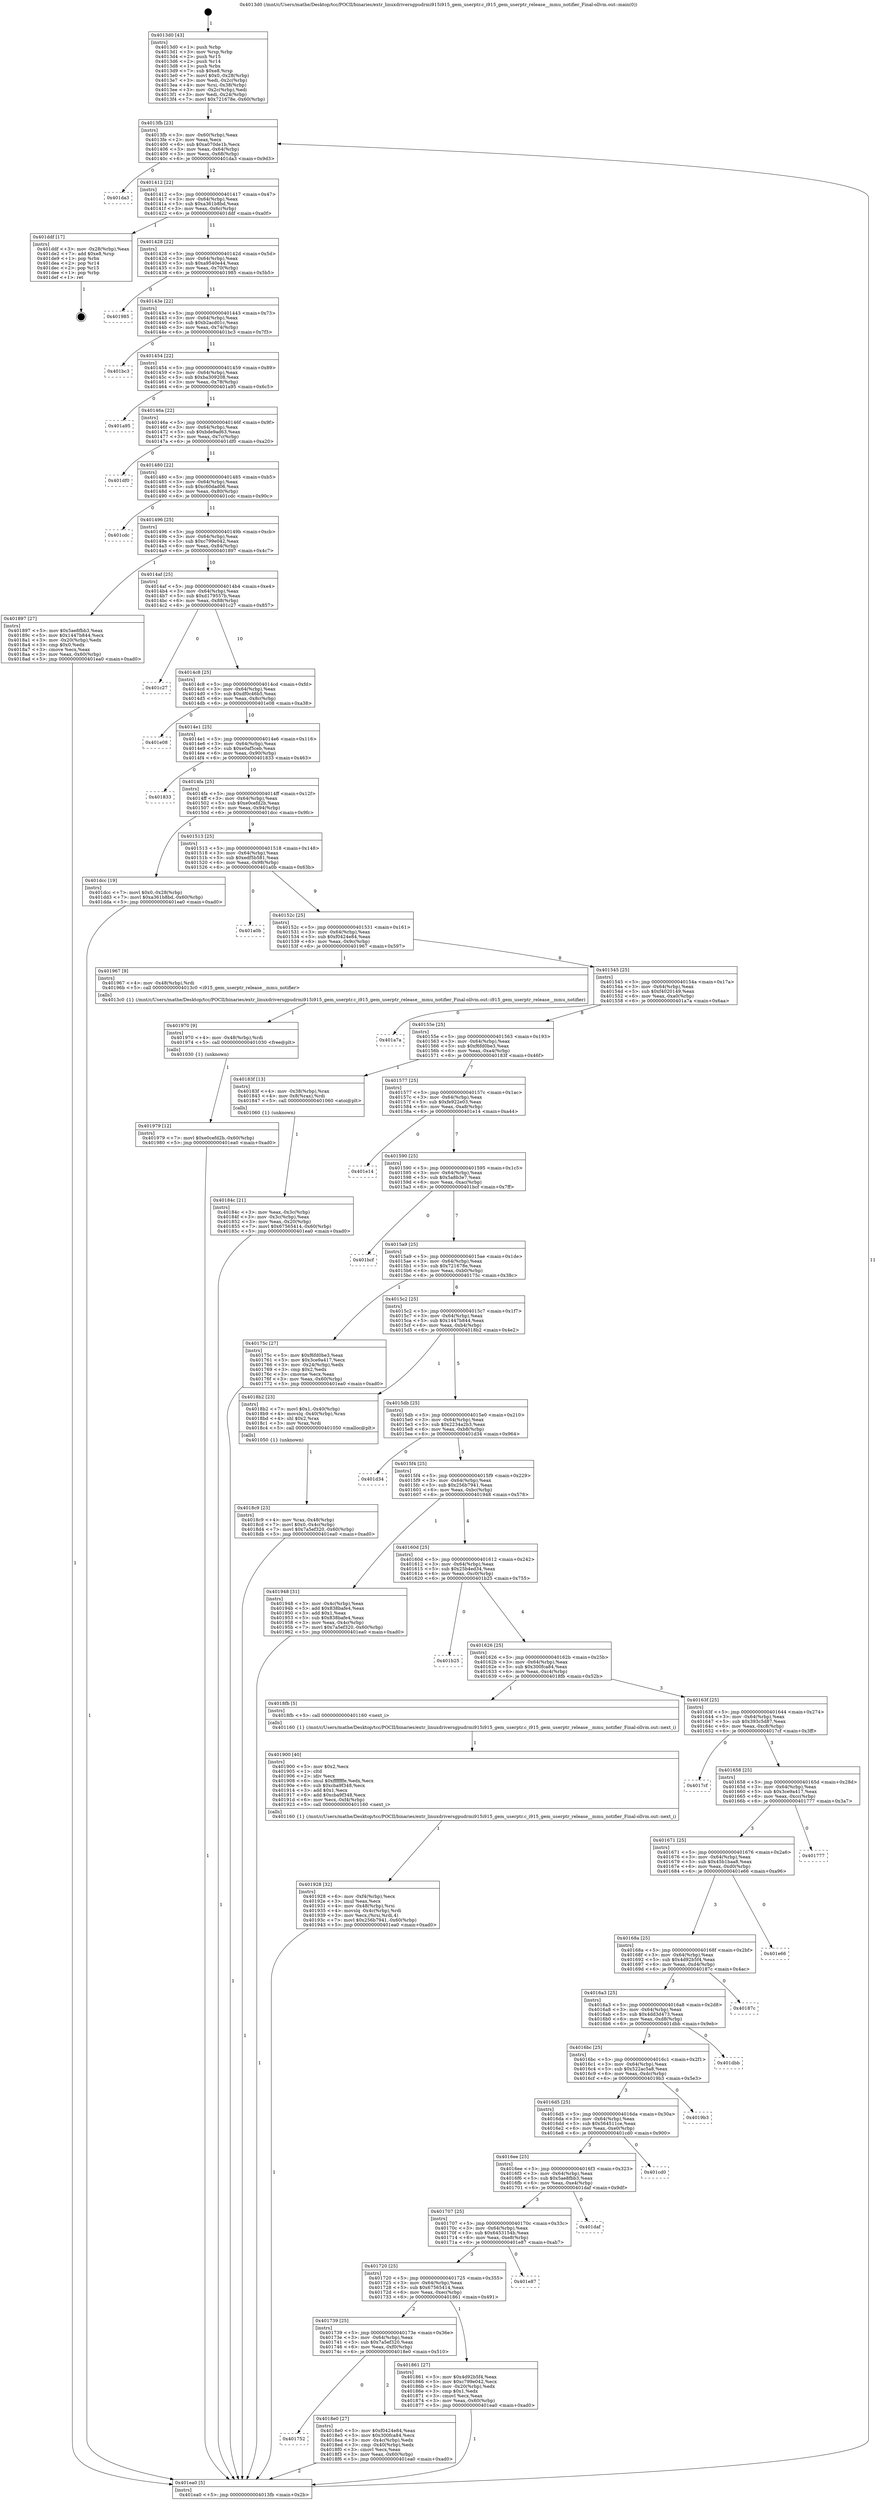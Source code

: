 digraph "0x4013d0" {
  label = "0x4013d0 (/mnt/c/Users/mathe/Desktop/tcc/POCII/binaries/extr_linuxdriversgpudrmi915i915_gem_userptr.c_i915_gem_userptr_release__mmu_notifier_Final-ollvm.out::main(0))"
  labelloc = "t"
  node[shape=record]

  Entry [label="",width=0.3,height=0.3,shape=circle,fillcolor=black,style=filled]
  "0x4013fb" [label="{
     0x4013fb [23]\l
     | [instrs]\l
     &nbsp;&nbsp;0x4013fb \<+3\>: mov -0x60(%rbp),%eax\l
     &nbsp;&nbsp;0x4013fe \<+2\>: mov %eax,%ecx\l
     &nbsp;&nbsp;0x401400 \<+6\>: sub $0xa070de1b,%ecx\l
     &nbsp;&nbsp;0x401406 \<+3\>: mov %eax,-0x64(%rbp)\l
     &nbsp;&nbsp;0x401409 \<+3\>: mov %ecx,-0x68(%rbp)\l
     &nbsp;&nbsp;0x40140c \<+6\>: je 0000000000401da3 \<main+0x9d3\>\l
  }"]
  "0x401da3" [label="{
     0x401da3\l
  }", style=dashed]
  "0x401412" [label="{
     0x401412 [22]\l
     | [instrs]\l
     &nbsp;&nbsp;0x401412 \<+5\>: jmp 0000000000401417 \<main+0x47\>\l
     &nbsp;&nbsp;0x401417 \<+3\>: mov -0x64(%rbp),%eax\l
     &nbsp;&nbsp;0x40141a \<+5\>: sub $0xa361b8bd,%eax\l
     &nbsp;&nbsp;0x40141f \<+3\>: mov %eax,-0x6c(%rbp)\l
     &nbsp;&nbsp;0x401422 \<+6\>: je 0000000000401ddf \<main+0xa0f\>\l
  }"]
  Exit [label="",width=0.3,height=0.3,shape=circle,fillcolor=black,style=filled,peripheries=2]
  "0x401ddf" [label="{
     0x401ddf [17]\l
     | [instrs]\l
     &nbsp;&nbsp;0x401ddf \<+3\>: mov -0x28(%rbp),%eax\l
     &nbsp;&nbsp;0x401de2 \<+7\>: add $0xe8,%rsp\l
     &nbsp;&nbsp;0x401de9 \<+1\>: pop %rbx\l
     &nbsp;&nbsp;0x401dea \<+2\>: pop %r14\l
     &nbsp;&nbsp;0x401dec \<+2\>: pop %r15\l
     &nbsp;&nbsp;0x401dee \<+1\>: pop %rbp\l
     &nbsp;&nbsp;0x401def \<+1\>: ret\l
  }"]
  "0x401428" [label="{
     0x401428 [22]\l
     | [instrs]\l
     &nbsp;&nbsp;0x401428 \<+5\>: jmp 000000000040142d \<main+0x5d\>\l
     &nbsp;&nbsp;0x40142d \<+3\>: mov -0x64(%rbp),%eax\l
     &nbsp;&nbsp;0x401430 \<+5\>: sub $0xa9540e44,%eax\l
     &nbsp;&nbsp;0x401435 \<+3\>: mov %eax,-0x70(%rbp)\l
     &nbsp;&nbsp;0x401438 \<+6\>: je 0000000000401985 \<main+0x5b5\>\l
  }"]
  "0x401979" [label="{
     0x401979 [12]\l
     | [instrs]\l
     &nbsp;&nbsp;0x401979 \<+7\>: movl $0xe0cefd2b,-0x60(%rbp)\l
     &nbsp;&nbsp;0x401980 \<+5\>: jmp 0000000000401ea0 \<main+0xad0\>\l
  }"]
  "0x401985" [label="{
     0x401985\l
  }", style=dashed]
  "0x40143e" [label="{
     0x40143e [22]\l
     | [instrs]\l
     &nbsp;&nbsp;0x40143e \<+5\>: jmp 0000000000401443 \<main+0x73\>\l
     &nbsp;&nbsp;0x401443 \<+3\>: mov -0x64(%rbp),%eax\l
     &nbsp;&nbsp;0x401446 \<+5\>: sub $0xb2acd01c,%eax\l
     &nbsp;&nbsp;0x40144b \<+3\>: mov %eax,-0x74(%rbp)\l
     &nbsp;&nbsp;0x40144e \<+6\>: je 0000000000401bc3 \<main+0x7f3\>\l
  }"]
  "0x401970" [label="{
     0x401970 [9]\l
     | [instrs]\l
     &nbsp;&nbsp;0x401970 \<+4\>: mov -0x48(%rbp),%rdi\l
     &nbsp;&nbsp;0x401974 \<+5\>: call 0000000000401030 \<free@plt\>\l
     | [calls]\l
     &nbsp;&nbsp;0x401030 \{1\} (unknown)\l
  }"]
  "0x401bc3" [label="{
     0x401bc3\l
  }", style=dashed]
  "0x401454" [label="{
     0x401454 [22]\l
     | [instrs]\l
     &nbsp;&nbsp;0x401454 \<+5\>: jmp 0000000000401459 \<main+0x89\>\l
     &nbsp;&nbsp;0x401459 \<+3\>: mov -0x64(%rbp),%eax\l
     &nbsp;&nbsp;0x40145c \<+5\>: sub $0xba309208,%eax\l
     &nbsp;&nbsp;0x401461 \<+3\>: mov %eax,-0x78(%rbp)\l
     &nbsp;&nbsp;0x401464 \<+6\>: je 0000000000401a95 \<main+0x6c5\>\l
  }"]
  "0x401928" [label="{
     0x401928 [32]\l
     | [instrs]\l
     &nbsp;&nbsp;0x401928 \<+6\>: mov -0xf4(%rbp),%ecx\l
     &nbsp;&nbsp;0x40192e \<+3\>: imul %eax,%ecx\l
     &nbsp;&nbsp;0x401931 \<+4\>: mov -0x48(%rbp),%rsi\l
     &nbsp;&nbsp;0x401935 \<+4\>: movslq -0x4c(%rbp),%rdi\l
     &nbsp;&nbsp;0x401939 \<+3\>: mov %ecx,(%rsi,%rdi,4)\l
     &nbsp;&nbsp;0x40193c \<+7\>: movl $0x256b7941,-0x60(%rbp)\l
     &nbsp;&nbsp;0x401943 \<+5\>: jmp 0000000000401ea0 \<main+0xad0\>\l
  }"]
  "0x401a95" [label="{
     0x401a95\l
  }", style=dashed]
  "0x40146a" [label="{
     0x40146a [22]\l
     | [instrs]\l
     &nbsp;&nbsp;0x40146a \<+5\>: jmp 000000000040146f \<main+0x9f\>\l
     &nbsp;&nbsp;0x40146f \<+3\>: mov -0x64(%rbp),%eax\l
     &nbsp;&nbsp;0x401472 \<+5\>: sub $0xbde9ad63,%eax\l
     &nbsp;&nbsp;0x401477 \<+3\>: mov %eax,-0x7c(%rbp)\l
     &nbsp;&nbsp;0x40147a \<+6\>: je 0000000000401df0 \<main+0xa20\>\l
  }"]
  "0x401900" [label="{
     0x401900 [40]\l
     | [instrs]\l
     &nbsp;&nbsp;0x401900 \<+5\>: mov $0x2,%ecx\l
     &nbsp;&nbsp;0x401905 \<+1\>: cltd\l
     &nbsp;&nbsp;0x401906 \<+2\>: idiv %ecx\l
     &nbsp;&nbsp;0x401908 \<+6\>: imul $0xfffffffe,%edx,%ecx\l
     &nbsp;&nbsp;0x40190e \<+6\>: sub $0xcba9f348,%ecx\l
     &nbsp;&nbsp;0x401914 \<+3\>: add $0x1,%ecx\l
     &nbsp;&nbsp;0x401917 \<+6\>: add $0xcba9f348,%ecx\l
     &nbsp;&nbsp;0x40191d \<+6\>: mov %ecx,-0xf4(%rbp)\l
     &nbsp;&nbsp;0x401923 \<+5\>: call 0000000000401160 \<next_i\>\l
     | [calls]\l
     &nbsp;&nbsp;0x401160 \{1\} (/mnt/c/Users/mathe/Desktop/tcc/POCII/binaries/extr_linuxdriversgpudrmi915i915_gem_userptr.c_i915_gem_userptr_release__mmu_notifier_Final-ollvm.out::next_i)\l
  }"]
  "0x401df0" [label="{
     0x401df0\l
  }", style=dashed]
  "0x401480" [label="{
     0x401480 [22]\l
     | [instrs]\l
     &nbsp;&nbsp;0x401480 \<+5\>: jmp 0000000000401485 \<main+0xb5\>\l
     &nbsp;&nbsp;0x401485 \<+3\>: mov -0x64(%rbp),%eax\l
     &nbsp;&nbsp;0x401488 \<+5\>: sub $0xc60dad06,%eax\l
     &nbsp;&nbsp;0x40148d \<+3\>: mov %eax,-0x80(%rbp)\l
     &nbsp;&nbsp;0x401490 \<+6\>: je 0000000000401cdc \<main+0x90c\>\l
  }"]
  "0x401752" [label="{
     0x401752\l
  }", style=dashed]
  "0x401cdc" [label="{
     0x401cdc\l
  }", style=dashed]
  "0x401496" [label="{
     0x401496 [25]\l
     | [instrs]\l
     &nbsp;&nbsp;0x401496 \<+5\>: jmp 000000000040149b \<main+0xcb\>\l
     &nbsp;&nbsp;0x40149b \<+3\>: mov -0x64(%rbp),%eax\l
     &nbsp;&nbsp;0x40149e \<+5\>: sub $0xc799e042,%eax\l
     &nbsp;&nbsp;0x4014a3 \<+6\>: mov %eax,-0x84(%rbp)\l
     &nbsp;&nbsp;0x4014a9 \<+6\>: je 0000000000401897 \<main+0x4c7\>\l
  }"]
  "0x4018e0" [label="{
     0x4018e0 [27]\l
     | [instrs]\l
     &nbsp;&nbsp;0x4018e0 \<+5\>: mov $0xf0424e84,%eax\l
     &nbsp;&nbsp;0x4018e5 \<+5\>: mov $0x300fca84,%ecx\l
     &nbsp;&nbsp;0x4018ea \<+3\>: mov -0x4c(%rbp),%edx\l
     &nbsp;&nbsp;0x4018ed \<+3\>: cmp -0x40(%rbp),%edx\l
     &nbsp;&nbsp;0x4018f0 \<+3\>: cmovl %ecx,%eax\l
     &nbsp;&nbsp;0x4018f3 \<+3\>: mov %eax,-0x60(%rbp)\l
     &nbsp;&nbsp;0x4018f6 \<+5\>: jmp 0000000000401ea0 \<main+0xad0\>\l
  }"]
  "0x401897" [label="{
     0x401897 [27]\l
     | [instrs]\l
     &nbsp;&nbsp;0x401897 \<+5\>: mov $0x5ae8fbb3,%eax\l
     &nbsp;&nbsp;0x40189c \<+5\>: mov $0x1447b844,%ecx\l
     &nbsp;&nbsp;0x4018a1 \<+3\>: mov -0x20(%rbp),%edx\l
     &nbsp;&nbsp;0x4018a4 \<+3\>: cmp $0x0,%edx\l
     &nbsp;&nbsp;0x4018a7 \<+3\>: cmove %ecx,%eax\l
     &nbsp;&nbsp;0x4018aa \<+3\>: mov %eax,-0x60(%rbp)\l
     &nbsp;&nbsp;0x4018ad \<+5\>: jmp 0000000000401ea0 \<main+0xad0\>\l
  }"]
  "0x4014af" [label="{
     0x4014af [25]\l
     | [instrs]\l
     &nbsp;&nbsp;0x4014af \<+5\>: jmp 00000000004014b4 \<main+0xe4\>\l
     &nbsp;&nbsp;0x4014b4 \<+3\>: mov -0x64(%rbp),%eax\l
     &nbsp;&nbsp;0x4014b7 \<+5\>: sub $0xd179557b,%eax\l
     &nbsp;&nbsp;0x4014bc \<+6\>: mov %eax,-0x88(%rbp)\l
     &nbsp;&nbsp;0x4014c2 \<+6\>: je 0000000000401c27 \<main+0x857\>\l
  }"]
  "0x4018c9" [label="{
     0x4018c9 [23]\l
     | [instrs]\l
     &nbsp;&nbsp;0x4018c9 \<+4\>: mov %rax,-0x48(%rbp)\l
     &nbsp;&nbsp;0x4018cd \<+7\>: movl $0x0,-0x4c(%rbp)\l
     &nbsp;&nbsp;0x4018d4 \<+7\>: movl $0x7a5ef320,-0x60(%rbp)\l
     &nbsp;&nbsp;0x4018db \<+5\>: jmp 0000000000401ea0 \<main+0xad0\>\l
  }"]
  "0x401c27" [label="{
     0x401c27\l
  }", style=dashed]
  "0x4014c8" [label="{
     0x4014c8 [25]\l
     | [instrs]\l
     &nbsp;&nbsp;0x4014c8 \<+5\>: jmp 00000000004014cd \<main+0xfd\>\l
     &nbsp;&nbsp;0x4014cd \<+3\>: mov -0x64(%rbp),%eax\l
     &nbsp;&nbsp;0x4014d0 \<+5\>: sub $0xdf0c46b5,%eax\l
     &nbsp;&nbsp;0x4014d5 \<+6\>: mov %eax,-0x8c(%rbp)\l
     &nbsp;&nbsp;0x4014db \<+6\>: je 0000000000401e08 \<main+0xa38\>\l
  }"]
  "0x401739" [label="{
     0x401739 [25]\l
     | [instrs]\l
     &nbsp;&nbsp;0x401739 \<+5\>: jmp 000000000040173e \<main+0x36e\>\l
     &nbsp;&nbsp;0x40173e \<+3\>: mov -0x64(%rbp),%eax\l
     &nbsp;&nbsp;0x401741 \<+5\>: sub $0x7a5ef320,%eax\l
     &nbsp;&nbsp;0x401746 \<+6\>: mov %eax,-0xf0(%rbp)\l
     &nbsp;&nbsp;0x40174c \<+6\>: je 00000000004018e0 \<main+0x510\>\l
  }"]
  "0x401e08" [label="{
     0x401e08\l
  }", style=dashed]
  "0x4014e1" [label="{
     0x4014e1 [25]\l
     | [instrs]\l
     &nbsp;&nbsp;0x4014e1 \<+5\>: jmp 00000000004014e6 \<main+0x116\>\l
     &nbsp;&nbsp;0x4014e6 \<+3\>: mov -0x64(%rbp),%eax\l
     &nbsp;&nbsp;0x4014e9 \<+5\>: sub $0xe0af5ceb,%eax\l
     &nbsp;&nbsp;0x4014ee \<+6\>: mov %eax,-0x90(%rbp)\l
     &nbsp;&nbsp;0x4014f4 \<+6\>: je 0000000000401833 \<main+0x463\>\l
  }"]
  "0x401861" [label="{
     0x401861 [27]\l
     | [instrs]\l
     &nbsp;&nbsp;0x401861 \<+5\>: mov $0x4d92b5f4,%eax\l
     &nbsp;&nbsp;0x401866 \<+5\>: mov $0xc799e042,%ecx\l
     &nbsp;&nbsp;0x40186b \<+3\>: mov -0x20(%rbp),%edx\l
     &nbsp;&nbsp;0x40186e \<+3\>: cmp $0x1,%edx\l
     &nbsp;&nbsp;0x401871 \<+3\>: cmovl %ecx,%eax\l
     &nbsp;&nbsp;0x401874 \<+3\>: mov %eax,-0x60(%rbp)\l
     &nbsp;&nbsp;0x401877 \<+5\>: jmp 0000000000401ea0 \<main+0xad0\>\l
  }"]
  "0x401833" [label="{
     0x401833\l
  }", style=dashed]
  "0x4014fa" [label="{
     0x4014fa [25]\l
     | [instrs]\l
     &nbsp;&nbsp;0x4014fa \<+5\>: jmp 00000000004014ff \<main+0x12f\>\l
     &nbsp;&nbsp;0x4014ff \<+3\>: mov -0x64(%rbp),%eax\l
     &nbsp;&nbsp;0x401502 \<+5\>: sub $0xe0cefd2b,%eax\l
     &nbsp;&nbsp;0x401507 \<+6\>: mov %eax,-0x94(%rbp)\l
     &nbsp;&nbsp;0x40150d \<+6\>: je 0000000000401dcc \<main+0x9fc\>\l
  }"]
  "0x401720" [label="{
     0x401720 [25]\l
     | [instrs]\l
     &nbsp;&nbsp;0x401720 \<+5\>: jmp 0000000000401725 \<main+0x355\>\l
     &nbsp;&nbsp;0x401725 \<+3\>: mov -0x64(%rbp),%eax\l
     &nbsp;&nbsp;0x401728 \<+5\>: sub $0x67565414,%eax\l
     &nbsp;&nbsp;0x40172d \<+6\>: mov %eax,-0xec(%rbp)\l
     &nbsp;&nbsp;0x401733 \<+6\>: je 0000000000401861 \<main+0x491\>\l
  }"]
  "0x401dcc" [label="{
     0x401dcc [19]\l
     | [instrs]\l
     &nbsp;&nbsp;0x401dcc \<+7\>: movl $0x0,-0x28(%rbp)\l
     &nbsp;&nbsp;0x401dd3 \<+7\>: movl $0xa361b8bd,-0x60(%rbp)\l
     &nbsp;&nbsp;0x401dda \<+5\>: jmp 0000000000401ea0 \<main+0xad0\>\l
  }"]
  "0x401513" [label="{
     0x401513 [25]\l
     | [instrs]\l
     &nbsp;&nbsp;0x401513 \<+5\>: jmp 0000000000401518 \<main+0x148\>\l
     &nbsp;&nbsp;0x401518 \<+3\>: mov -0x64(%rbp),%eax\l
     &nbsp;&nbsp;0x40151b \<+5\>: sub $0xedf5b581,%eax\l
     &nbsp;&nbsp;0x401520 \<+6\>: mov %eax,-0x98(%rbp)\l
     &nbsp;&nbsp;0x401526 \<+6\>: je 0000000000401a0b \<main+0x63b\>\l
  }"]
  "0x401e87" [label="{
     0x401e87\l
  }", style=dashed]
  "0x401a0b" [label="{
     0x401a0b\l
  }", style=dashed]
  "0x40152c" [label="{
     0x40152c [25]\l
     | [instrs]\l
     &nbsp;&nbsp;0x40152c \<+5\>: jmp 0000000000401531 \<main+0x161\>\l
     &nbsp;&nbsp;0x401531 \<+3\>: mov -0x64(%rbp),%eax\l
     &nbsp;&nbsp;0x401534 \<+5\>: sub $0xf0424e84,%eax\l
     &nbsp;&nbsp;0x401539 \<+6\>: mov %eax,-0x9c(%rbp)\l
     &nbsp;&nbsp;0x40153f \<+6\>: je 0000000000401967 \<main+0x597\>\l
  }"]
  "0x401707" [label="{
     0x401707 [25]\l
     | [instrs]\l
     &nbsp;&nbsp;0x401707 \<+5\>: jmp 000000000040170c \<main+0x33c\>\l
     &nbsp;&nbsp;0x40170c \<+3\>: mov -0x64(%rbp),%eax\l
     &nbsp;&nbsp;0x40170f \<+5\>: sub $0x6453154b,%eax\l
     &nbsp;&nbsp;0x401714 \<+6\>: mov %eax,-0xe8(%rbp)\l
     &nbsp;&nbsp;0x40171a \<+6\>: je 0000000000401e87 \<main+0xab7\>\l
  }"]
  "0x401967" [label="{
     0x401967 [9]\l
     | [instrs]\l
     &nbsp;&nbsp;0x401967 \<+4\>: mov -0x48(%rbp),%rdi\l
     &nbsp;&nbsp;0x40196b \<+5\>: call 00000000004013c0 \<i915_gem_userptr_release__mmu_notifier\>\l
     | [calls]\l
     &nbsp;&nbsp;0x4013c0 \{1\} (/mnt/c/Users/mathe/Desktop/tcc/POCII/binaries/extr_linuxdriversgpudrmi915i915_gem_userptr.c_i915_gem_userptr_release__mmu_notifier_Final-ollvm.out::i915_gem_userptr_release__mmu_notifier)\l
  }"]
  "0x401545" [label="{
     0x401545 [25]\l
     | [instrs]\l
     &nbsp;&nbsp;0x401545 \<+5\>: jmp 000000000040154a \<main+0x17a\>\l
     &nbsp;&nbsp;0x40154a \<+3\>: mov -0x64(%rbp),%eax\l
     &nbsp;&nbsp;0x40154d \<+5\>: sub $0xf4020149,%eax\l
     &nbsp;&nbsp;0x401552 \<+6\>: mov %eax,-0xa0(%rbp)\l
     &nbsp;&nbsp;0x401558 \<+6\>: je 0000000000401a7a \<main+0x6aa\>\l
  }"]
  "0x401daf" [label="{
     0x401daf\l
  }", style=dashed]
  "0x401a7a" [label="{
     0x401a7a\l
  }", style=dashed]
  "0x40155e" [label="{
     0x40155e [25]\l
     | [instrs]\l
     &nbsp;&nbsp;0x40155e \<+5\>: jmp 0000000000401563 \<main+0x193\>\l
     &nbsp;&nbsp;0x401563 \<+3\>: mov -0x64(%rbp),%eax\l
     &nbsp;&nbsp;0x401566 \<+5\>: sub $0xf6fd0be3,%eax\l
     &nbsp;&nbsp;0x40156b \<+6\>: mov %eax,-0xa4(%rbp)\l
     &nbsp;&nbsp;0x401571 \<+6\>: je 000000000040183f \<main+0x46f\>\l
  }"]
  "0x4016ee" [label="{
     0x4016ee [25]\l
     | [instrs]\l
     &nbsp;&nbsp;0x4016ee \<+5\>: jmp 00000000004016f3 \<main+0x323\>\l
     &nbsp;&nbsp;0x4016f3 \<+3\>: mov -0x64(%rbp),%eax\l
     &nbsp;&nbsp;0x4016f6 \<+5\>: sub $0x5ae8fbb3,%eax\l
     &nbsp;&nbsp;0x4016fb \<+6\>: mov %eax,-0xe4(%rbp)\l
     &nbsp;&nbsp;0x401701 \<+6\>: je 0000000000401daf \<main+0x9df\>\l
  }"]
  "0x40183f" [label="{
     0x40183f [13]\l
     | [instrs]\l
     &nbsp;&nbsp;0x40183f \<+4\>: mov -0x38(%rbp),%rax\l
     &nbsp;&nbsp;0x401843 \<+4\>: mov 0x8(%rax),%rdi\l
     &nbsp;&nbsp;0x401847 \<+5\>: call 0000000000401060 \<atoi@plt\>\l
     | [calls]\l
     &nbsp;&nbsp;0x401060 \{1\} (unknown)\l
  }"]
  "0x401577" [label="{
     0x401577 [25]\l
     | [instrs]\l
     &nbsp;&nbsp;0x401577 \<+5\>: jmp 000000000040157c \<main+0x1ac\>\l
     &nbsp;&nbsp;0x40157c \<+3\>: mov -0x64(%rbp),%eax\l
     &nbsp;&nbsp;0x40157f \<+5\>: sub $0xfe922e03,%eax\l
     &nbsp;&nbsp;0x401584 \<+6\>: mov %eax,-0xa8(%rbp)\l
     &nbsp;&nbsp;0x40158a \<+6\>: je 0000000000401e14 \<main+0xa44\>\l
  }"]
  "0x401cd0" [label="{
     0x401cd0\l
  }", style=dashed]
  "0x401e14" [label="{
     0x401e14\l
  }", style=dashed]
  "0x401590" [label="{
     0x401590 [25]\l
     | [instrs]\l
     &nbsp;&nbsp;0x401590 \<+5\>: jmp 0000000000401595 \<main+0x1c5\>\l
     &nbsp;&nbsp;0x401595 \<+3\>: mov -0x64(%rbp),%eax\l
     &nbsp;&nbsp;0x401598 \<+5\>: sub $0x5a8b3e7,%eax\l
     &nbsp;&nbsp;0x40159d \<+6\>: mov %eax,-0xac(%rbp)\l
     &nbsp;&nbsp;0x4015a3 \<+6\>: je 0000000000401bcf \<main+0x7ff\>\l
  }"]
  "0x4016d5" [label="{
     0x4016d5 [25]\l
     | [instrs]\l
     &nbsp;&nbsp;0x4016d5 \<+5\>: jmp 00000000004016da \<main+0x30a\>\l
     &nbsp;&nbsp;0x4016da \<+3\>: mov -0x64(%rbp),%eax\l
     &nbsp;&nbsp;0x4016dd \<+5\>: sub $0x564511ce,%eax\l
     &nbsp;&nbsp;0x4016e2 \<+6\>: mov %eax,-0xe0(%rbp)\l
     &nbsp;&nbsp;0x4016e8 \<+6\>: je 0000000000401cd0 \<main+0x900\>\l
  }"]
  "0x401bcf" [label="{
     0x401bcf\l
  }", style=dashed]
  "0x4015a9" [label="{
     0x4015a9 [25]\l
     | [instrs]\l
     &nbsp;&nbsp;0x4015a9 \<+5\>: jmp 00000000004015ae \<main+0x1de\>\l
     &nbsp;&nbsp;0x4015ae \<+3\>: mov -0x64(%rbp),%eax\l
     &nbsp;&nbsp;0x4015b1 \<+5\>: sub $0x721678e,%eax\l
     &nbsp;&nbsp;0x4015b6 \<+6\>: mov %eax,-0xb0(%rbp)\l
     &nbsp;&nbsp;0x4015bc \<+6\>: je 000000000040175c \<main+0x38c\>\l
  }"]
  "0x4019b3" [label="{
     0x4019b3\l
  }", style=dashed]
  "0x40175c" [label="{
     0x40175c [27]\l
     | [instrs]\l
     &nbsp;&nbsp;0x40175c \<+5\>: mov $0xf6fd0be3,%eax\l
     &nbsp;&nbsp;0x401761 \<+5\>: mov $0x3ce9a417,%ecx\l
     &nbsp;&nbsp;0x401766 \<+3\>: mov -0x24(%rbp),%edx\l
     &nbsp;&nbsp;0x401769 \<+3\>: cmp $0x2,%edx\l
     &nbsp;&nbsp;0x40176c \<+3\>: cmovne %ecx,%eax\l
     &nbsp;&nbsp;0x40176f \<+3\>: mov %eax,-0x60(%rbp)\l
     &nbsp;&nbsp;0x401772 \<+5\>: jmp 0000000000401ea0 \<main+0xad0\>\l
  }"]
  "0x4015c2" [label="{
     0x4015c2 [25]\l
     | [instrs]\l
     &nbsp;&nbsp;0x4015c2 \<+5\>: jmp 00000000004015c7 \<main+0x1f7\>\l
     &nbsp;&nbsp;0x4015c7 \<+3\>: mov -0x64(%rbp),%eax\l
     &nbsp;&nbsp;0x4015ca \<+5\>: sub $0x1447b844,%eax\l
     &nbsp;&nbsp;0x4015cf \<+6\>: mov %eax,-0xb4(%rbp)\l
     &nbsp;&nbsp;0x4015d5 \<+6\>: je 00000000004018b2 \<main+0x4e2\>\l
  }"]
  "0x401ea0" [label="{
     0x401ea0 [5]\l
     | [instrs]\l
     &nbsp;&nbsp;0x401ea0 \<+5\>: jmp 00000000004013fb \<main+0x2b\>\l
  }"]
  "0x4013d0" [label="{
     0x4013d0 [43]\l
     | [instrs]\l
     &nbsp;&nbsp;0x4013d0 \<+1\>: push %rbp\l
     &nbsp;&nbsp;0x4013d1 \<+3\>: mov %rsp,%rbp\l
     &nbsp;&nbsp;0x4013d4 \<+2\>: push %r15\l
     &nbsp;&nbsp;0x4013d6 \<+2\>: push %r14\l
     &nbsp;&nbsp;0x4013d8 \<+1\>: push %rbx\l
     &nbsp;&nbsp;0x4013d9 \<+7\>: sub $0xe8,%rsp\l
     &nbsp;&nbsp;0x4013e0 \<+7\>: movl $0x0,-0x28(%rbp)\l
     &nbsp;&nbsp;0x4013e7 \<+3\>: mov %edi,-0x2c(%rbp)\l
     &nbsp;&nbsp;0x4013ea \<+4\>: mov %rsi,-0x38(%rbp)\l
     &nbsp;&nbsp;0x4013ee \<+3\>: mov -0x2c(%rbp),%edi\l
     &nbsp;&nbsp;0x4013f1 \<+3\>: mov %edi,-0x24(%rbp)\l
     &nbsp;&nbsp;0x4013f4 \<+7\>: movl $0x721678e,-0x60(%rbp)\l
  }"]
  "0x40184c" [label="{
     0x40184c [21]\l
     | [instrs]\l
     &nbsp;&nbsp;0x40184c \<+3\>: mov %eax,-0x3c(%rbp)\l
     &nbsp;&nbsp;0x40184f \<+3\>: mov -0x3c(%rbp),%eax\l
     &nbsp;&nbsp;0x401852 \<+3\>: mov %eax,-0x20(%rbp)\l
     &nbsp;&nbsp;0x401855 \<+7\>: movl $0x67565414,-0x60(%rbp)\l
     &nbsp;&nbsp;0x40185c \<+5\>: jmp 0000000000401ea0 \<main+0xad0\>\l
  }"]
  "0x4016bc" [label="{
     0x4016bc [25]\l
     | [instrs]\l
     &nbsp;&nbsp;0x4016bc \<+5\>: jmp 00000000004016c1 \<main+0x2f1\>\l
     &nbsp;&nbsp;0x4016c1 \<+3\>: mov -0x64(%rbp),%eax\l
     &nbsp;&nbsp;0x4016c4 \<+5\>: sub $0x522ac5a8,%eax\l
     &nbsp;&nbsp;0x4016c9 \<+6\>: mov %eax,-0xdc(%rbp)\l
     &nbsp;&nbsp;0x4016cf \<+6\>: je 00000000004019b3 \<main+0x5e3\>\l
  }"]
  "0x4018b2" [label="{
     0x4018b2 [23]\l
     | [instrs]\l
     &nbsp;&nbsp;0x4018b2 \<+7\>: movl $0x1,-0x40(%rbp)\l
     &nbsp;&nbsp;0x4018b9 \<+4\>: movslq -0x40(%rbp),%rax\l
     &nbsp;&nbsp;0x4018bd \<+4\>: shl $0x2,%rax\l
     &nbsp;&nbsp;0x4018c1 \<+3\>: mov %rax,%rdi\l
     &nbsp;&nbsp;0x4018c4 \<+5\>: call 0000000000401050 \<malloc@plt\>\l
     | [calls]\l
     &nbsp;&nbsp;0x401050 \{1\} (unknown)\l
  }"]
  "0x4015db" [label="{
     0x4015db [25]\l
     | [instrs]\l
     &nbsp;&nbsp;0x4015db \<+5\>: jmp 00000000004015e0 \<main+0x210\>\l
     &nbsp;&nbsp;0x4015e0 \<+3\>: mov -0x64(%rbp),%eax\l
     &nbsp;&nbsp;0x4015e3 \<+5\>: sub $0x2234a2b3,%eax\l
     &nbsp;&nbsp;0x4015e8 \<+6\>: mov %eax,-0xb8(%rbp)\l
     &nbsp;&nbsp;0x4015ee \<+6\>: je 0000000000401d34 \<main+0x964\>\l
  }"]
  "0x401dbb" [label="{
     0x401dbb\l
  }", style=dashed]
  "0x401d34" [label="{
     0x401d34\l
  }", style=dashed]
  "0x4015f4" [label="{
     0x4015f4 [25]\l
     | [instrs]\l
     &nbsp;&nbsp;0x4015f4 \<+5\>: jmp 00000000004015f9 \<main+0x229\>\l
     &nbsp;&nbsp;0x4015f9 \<+3\>: mov -0x64(%rbp),%eax\l
     &nbsp;&nbsp;0x4015fc \<+5\>: sub $0x256b7941,%eax\l
     &nbsp;&nbsp;0x401601 \<+6\>: mov %eax,-0xbc(%rbp)\l
     &nbsp;&nbsp;0x401607 \<+6\>: je 0000000000401948 \<main+0x578\>\l
  }"]
  "0x4016a3" [label="{
     0x4016a3 [25]\l
     | [instrs]\l
     &nbsp;&nbsp;0x4016a3 \<+5\>: jmp 00000000004016a8 \<main+0x2d8\>\l
     &nbsp;&nbsp;0x4016a8 \<+3\>: mov -0x64(%rbp),%eax\l
     &nbsp;&nbsp;0x4016ab \<+5\>: sub $0x4dd3d473,%eax\l
     &nbsp;&nbsp;0x4016b0 \<+6\>: mov %eax,-0xd8(%rbp)\l
     &nbsp;&nbsp;0x4016b6 \<+6\>: je 0000000000401dbb \<main+0x9eb\>\l
  }"]
  "0x401948" [label="{
     0x401948 [31]\l
     | [instrs]\l
     &nbsp;&nbsp;0x401948 \<+3\>: mov -0x4c(%rbp),%eax\l
     &nbsp;&nbsp;0x40194b \<+5\>: add $0x838bafe4,%eax\l
     &nbsp;&nbsp;0x401950 \<+3\>: add $0x1,%eax\l
     &nbsp;&nbsp;0x401953 \<+5\>: sub $0x838bafe4,%eax\l
     &nbsp;&nbsp;0x401958 \<+3\>: mov %eax,-0x4c(%rbp)\l
     &nbsp;&nbsp;0x40195b \<+7\>: movl $0x7a5ef320,-0x60(%rbp)\l
     &nbsp;&nbsp;0x401962 \<+5\>: jmp 0000000000401ea0 \<main+0xad0\>\l
  }"]
  "0x40160d" [label="{
     0x40160d [25]\l
     | [instrs]\l
     &nbsp;&nbsp;0x40160d \<+5\>: jmp 0000000000401612 \<main+0x242\>\l
     &nbsp;&nbsp;0x401612 \<+3\>: mov -0x64(%rbp),%eax\l
     &nbsp;&nbsp;0x401615 \<+5\>: sub $0x25b4ed34,%eax\l
     &nbsp;&nbsp;0x40161a \<+6\>: mov %eax,-0xc0(%rbp)\l
     &nbsp;&nbsp;0x401620 \<+6\>: je 0000000000401b25 \<main+0x755\>\l
  }"]
  "0x40187c" [label="{
     0x40187c\l
  }", style=dashed]
  "0x401b25" [label="{
     0x401b25\l
  }", style=dashed]
  "0x401626" [label="{
     0x401626 [25]\l
     | [instrs]\l
     &nbsp;&nbsp;0x401626 \<+5\>: jmp 000000000040162b \<main+0x25b\>\l
     &nbsp;&nbsp;0x40162b \<+3\>: mov -0x64(%rbp),%eax\l
     &nbsp;&nbsp;0x40162e \<+5\>: sub $0x300fca84,%eax\l
     &nbsp;&nbsp;0x401633 \<+6\>: mov %eax,-0xc4(%rbp)\l
     &nbsp;&nbsp;0x401639 \<+6\>: je 00000000004018fb \<main+0x52b\>\l
  }"]
  "0x40168a" [label="{
     0x40168a [25]\l
     | [instrs]\l
     &nbsp;&nbsp;0x40168a \<+5\>: jmp 000000000040168f \<main+0x2bf\>\l
     &nbsp;&nbsp;0x40168f \<+3\>: mov -0x64(%rbp),%eax\l
     &nbsp;&nbsp;0x401692 \<+5\>: sub $0x4d92b5f4,%eax\l
     &nbsp;&nbsp;0x401697 \<+6\>: mov %eax,-0xd4(%rbp)\l
     &nbsp;&nbsp;0x40169d \<+6\>: je 000000000040187c \<main+0x4ac\>\l
  }"]
  "0x4018fb" [label="{
     0x4018fb [5]\l
     | [instrs]\l
     &nbsp;&nbsp;0x4018fb \<+5\>: call 0000000000401160 \<next_i\>\l
     | [calls]\l
     &nbsp;&nbsp;0x401160 \{1\} (/mnt/c/Users/mathe/Desktop/tcc/POCII/binaries/extr_linuxdriversgpudrmi915i915_gem_userptr.c_i915_gem_userptr_release__mmu_notifier_Final-ollvm.out::next_i)\l
  }"]
  "0x40163f" [label="{
     0x40163f [25]\l
     | [instrs]\l
     &nbsp;&nbsp;0x40163f \<+5\>: jmp 0000000000401644 \<main+0x274\>\l
     &nbsp;&nbsp;0x401644 \<+3\>: mov -0x64(%rbp),%eax\l
     &nbsp;&nbsp;0x401647 \<+5\>: sub $0x393c5d87,%eax\l
     &nbsp;&nbsp;0x40164c \<+6\>: mov %eax,-0xc8(%rbp)\l
     &nbsp;&nbsp;0x401652 \<+6\>: je 00000000004017cf \<main+0x3ff\>\l
  }"]
  "0x401e66" [label="{
     0x401e66\l
  }", style=dashed]
  "0x4017cf" [label="{
     0x4017cf\l
  }", style=dashed]
  "0x401658" [label="{
     0x401658 [25]\l
     | [instrs]\l
     &nbsp;&nbsp;0x401658 \<+5\>: jmp 000000000040165d \<main+0x28d\>\l
     &nbsp;&nbsp;0x40165d \<+3\>: mov -0x64(%rbp),%eax\l
     &nbsp;&nbsp;0x401660 \<+5\>: sub $0x3ce9a417,%eax\l
     &nbsp;&nbsp;0x401665 \<+6\>: mov %eax,-0xcc(%rbp)\l
     &nbsp;&nbsp;0x40166b \<+6\>: je 0000000000401777 \<main+0x3a7\>\l
  }"]
  "0x401671" [label="{
     0x401671 [25]\l
     | [instrs]\l
     &nbsp;&nbsp;0x401671 \<+5\>: jmp 0000000000401676 \<main+0x2a6\>\l
     &nbsp;&nbsp;0x401676 \<+3\>: mov -0x64(%rbp),%eax\l
     &nbsp;&nbsp;0x401679 \<+5\>: sub $0x45b1baa8,%eax\l
     &nbsp;&nbsp;0x40167e \<+6\>: mov %eax,-0xd0(%rbp)\l
     &nbsp;&nbsp;0x401684 \<+6\>: je 0000000000401e66 \<main+0xa96\>\l
  }"]
  "0x401777" [label="{
     0x401777\l
  }", style=dashed]
  Entry -> "0x4013d0" [label=" 1"]
  "0x4013fb" -> "0x401da3" [label=" 0"]
  "0x4013fb" -> "0x401412" [label=" 12"]
  "0x401ddf" -> Exit [label=" 1"]
  "0x401412" -> "0x401ddf" [label=" 1"]
  "0x401412" -> "0x401428" [label=" 11"]
  "0x401dcc" -> "0x401ea0" [label=" 1"]
  "0x401428" -> "0x401985" [label=" 0"]
  "0x401428" -> "0x40143e" [label=" 11"]
  "0x401979" -> "0x401ea0" [label=" 1"]
  "0x40143e" -> "0x401bc3" [label=" 0"]
  "0x40143e" -> "0x401454" [label=" 11"]
  "0x401970" -> "0x401979" [label=" 1"]
  "0x401454" -> "0x401a95" [label=" 0"]
  "0x401454" -> "0x40146a" [label=" 11"]
  "0x401967" -> "0x401970" [label=" 1"]
  "0x40146a" -> "0x401df0" [label=" 0"]
  "0x40146a" -> "0x401480" [label=" 11"]
  "0x401948" -> "0x401ea0" [label=" 1"]
  "0x401480" -> "0x401cdc" [label=" 0"]
  "0x401480" -> "0x401496" [label=" 11"]
  "0x401928" -> "0x401ea0" [label=" 1"]
  "0x401496" -> "0x401897" [label=" 1"]
  "0x401496" -> "0x4014af" [label=" 10"]
  "0x401900" -> "0x401928" [label=" 1"]
  "0x4014af" -> "0x401c27" [label=" 0"]
  "0x4014af" -> "0x4014c8" [label=" 10"]
  "0x4018e0" -> "0x401ea0" [label=" 2"]
  "0x4014c8" -> "0x401e08" [label=" 0"]
  "0x4014c8" -> "0x4014e1" [label=" 10"]
  "0x401739" -> "0x401752" [label=" 0"]
  "0x4014e1" -> "0x401833" [label=" 0"]
  "0x4014e1" -> "0x4014fa" [label=" 10"]
  "0x401739" -> "0x4018e0" [label=" 2"]
  "0x4014fa" -> "0x401dcc" [label=" 1"]
  "0x4014fa" -> "0x401513" [label=" 9"]
  "0x4018c9" -> "0x401ea0" [label=" 1"]
  "0x401513" -> "0x401a0b" [label=" 0"]
  "0x401513" -> "0x40152c" [label=" 9"]
  "0x4018b2" -> "0x4018c9" [label=" 1"]
  "0x40152c" -> "0x401967" [label=" 1"]
  "0x40152c" -> "0x401545" [label=" 8"]
  "0x401861" -> "0x401ea0" [label=" 1"]
  "0x401545" -> "0x401a7a" [label=" 0"]
  "0x401545" -> "0x40155e" [label=" 8"]
  "0x401720" -> "0x401739" [label=" 2"]
  "0x40155e" -> "0x40183f" [label=" 1"]
  "0x40155e" -> "0x401577" [label=" 7"]
  "0x4018fb" -> "0x401900" [label=" 1"]
  "0x401577" -> "0x401e14" [label=" 0"]
  "0x401577" -> "0x401590" [label=" 7"]
  "0x401707" -> "0x401720" [label=" 3"]
  "0x401590" -> "0x401bcf" [label=" 0"]
  "0x401590" -> "0x4015a9" [label=" 7"]
  "0x401897" -> "0x401ea0" [label=" 1"]
  "0x4015a9" -> "0x40175c" [label=" 1"]
  "0x4015a9" -> "0x4015c2" [label=" 6"]
  "0x40175c" -> "0x401ea0" [label=" 1"]
  "0x4013d0" -> "0x4013fb" [label=" 1"]
  "0x401ea0" -> "0x4013fb" [label=" 11"]
  "0x40183f" -> "0x40184c" [label=" 1"]
  "0x40184c" -> "0x401ea0" [label=" 1"]
  "0x4016ee" -> "0x401707" [label=" 3"]
  "0x4015c2" -> "0x4018b2" [label=" 1"]
  "0x4015c2" -> "0x4015db" [label=" 5"]
  "0x401720" -> "0x401861" [label=" 1"]
  "0x4015db" -> "0x401d34" [label=" 0"]
  "0x4015db" -> "0x4015f4" [label=" 5"]
  "0x4016d5" -> "0x4016ee" [label=" 3"]
  "0x4015f4" -> "0x401948" [label=" 1"]
  "0x4015f4" -> "0x40160d" [label=" 4"]
  "0x401707" -> "0x401e87" [label=" 0"]
  "0x40160d" -> "0x401b25" [label=" 0"]
  "0x40160d" -> "0x401626" [label=" 4"]
  "0x4016bc" -> "0x4016d5" [label=" 3"]
  "0x401626" -> "0x4018fb" [label=" 1"]
  "0x401626" -> "0x40163f" [label=" 3"]
  "0x4016ee" -> "0x401daf" [label=" 0"]
  "0x40163f" -> "0x4017cf" [label=" 0"]
  "0x40163f" -> "0x401658" [label=" 3"]
  "0x4016a3" -> "0x4016bc" [label=" 3"]
  "0x401658" -> "0x401777" [label=" 0"]
  "0x401658" -> "0x401671" [label=" 3"]
  "0x4016a3" -> "0x401dbb" [label=" 0"]
  "0x401671" -> "0x401e66" [label=" 0"]
  "0x401671" -> "0x40168a" [label=" 3"]
  "0x4016bc" -> "0x4019b3" [label=" 0"]
  "0x40168a" -> "0x40187c" [label=" 0"]
  "0x40168a" -> "0x4016a3" [label=" 3"]
  "0x4016d5" -> "0x401cd0" [label=" 0"]
}
